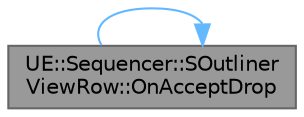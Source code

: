 digraph "UE::Sequencer::SOutlinerViewRow::OnAcceptDrop"
{
 // INTERACTIVE_SVG=YES
 // LATEX_PDF_SIZE
  bgcolor="transparent";
  edge [fontname=Helvetica,fontsize=10,labelfontname=Helvetica,labelfontsize=10];
  node [fontname=Helvetica,fontsize=10,shape=box,height=0.2,width=0.4];
  rankdir="LR";
  Node1 [id="Node000001",label="UE::Sequencer::SOutliner\lViewRow::OnAcceptDrop",height=0.2,width=0.4,color="gray40", fillcolor="grey60", style="filled", fontcolor="black",tooltip="Called to complete a drag and drop onto this drop."];
  Node1 -> Node1 [id="edge1_Node000001_Node000001",color="steelblue1",style="solid",tooltip=" "];
}
